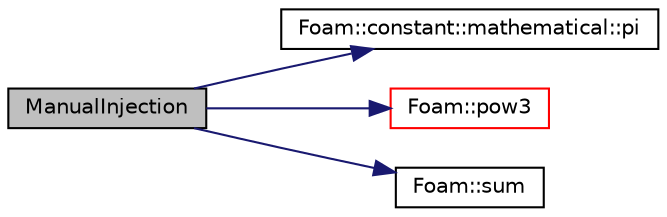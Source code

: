 digraph "ManualInjection"
{
  bgcolor="transparent";
  edge [fontname="Helvetica",fontsize="10",labelfontname="Helvetica",labelfontsize="10"];
  node [fontname="Helvetica",fontsize="10",shape=record];
  rankdir="LR";
  Node1 [label="ManualInjection",height=0.2,width=0.4,color="black", fillcolor="grey75", style="filled", fontcolor="black"];
  Node1 -> Node2 [color="midnightblue",fontsize="10",style="solid",fontname="Helvetica"];
  Node2 [label="Foam::constant::mathematical::pi",height=0.2,width=0.4,color="black",URL="$a10970.html#a731b8788a4c01586c35266c7ca4fed04"];
  Node1 -> Node3 [color="midnightblue",fontsize="10",style="solid",fontname="Helvetica"];
  Node3 [label="Foam::pow3",height=0.2,width=0.4,color="red",URL="$a10958.html#a2e8f5d970ee4fb466536c3c46bae91fe"];
  Node1 -> Node4 [color="midnightblue",fontsize="10",style="solid",fontname="Helvetica"];
  Node4 [label="Foam::sum",height=0.2,width=0.4,color="black",URL="$a10958.html#a3d8733143aad0e03b300186ab4bef137"];
}
